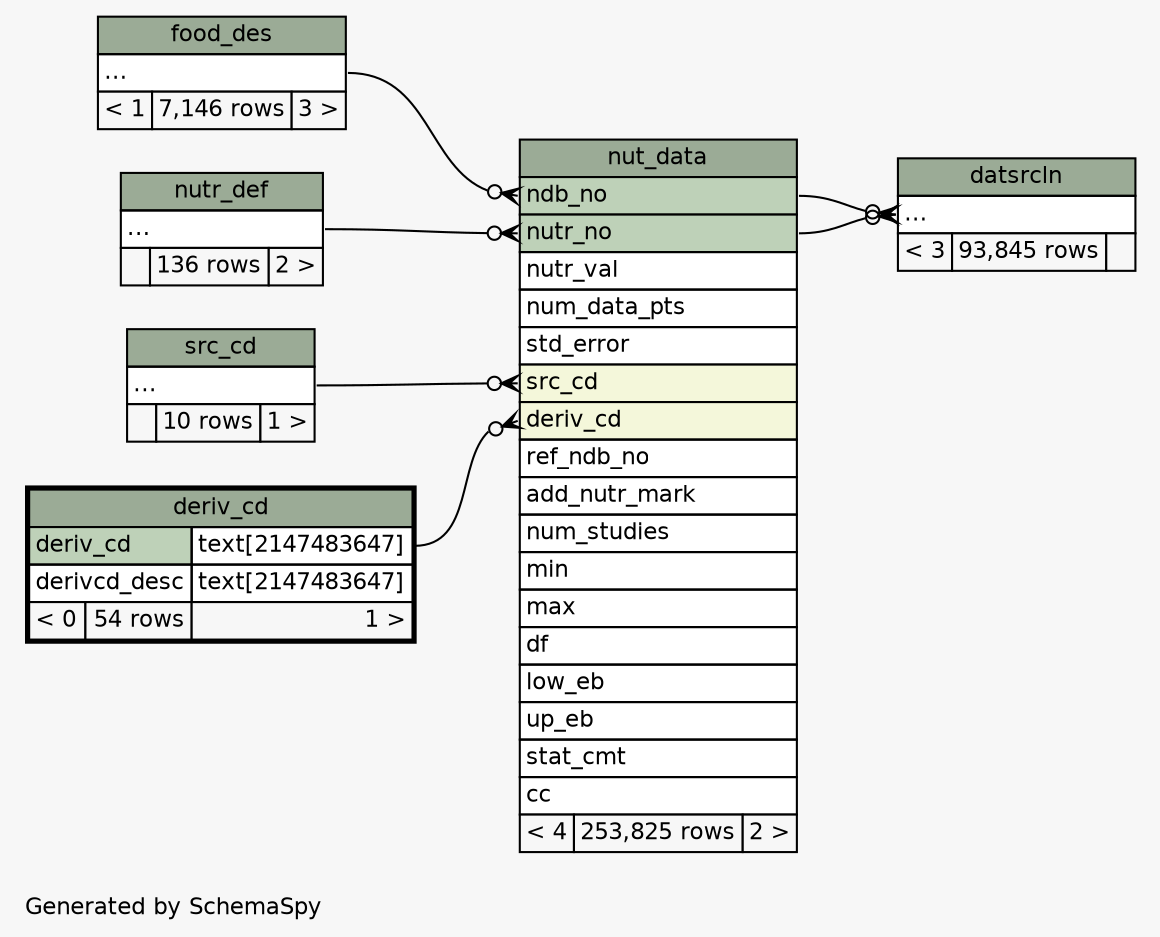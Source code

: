 // dot 2.40.1 on Linux 5.4.0-80-generic
// SchemaSpy rev 590
digraph "twoDegreesRelationshipsDiagram" {
  graph [
    rankdir="RL"
    bgcolor="#f7f7f7"
    label="\nGenerated by SchemaSpy"
    labeljust="l"
    nodesep="0.18"
    ranksep="0.46"
    fontname="Helvetica"
    fontsize="11"
  ];
  node [
    fontname="Helvetica"
    fontsize="11"
    shape="plaintext"
  ];
  edge [
    arrowsize="0.8"
  ];
  "datsrcln":"elipses":w -> "nut_data":"ndb_no":e [arrowhead=none dir=back arrowtail=crowodot];
  "datsrcln":"elipses":w -> "nut_data":"nutr_no":e [arrowhead=none dir=back arrowtail=crowodot];
  "nut_data":"deriv_cd":w -> "deriv_cd":"deriv_cd.type":e [arrowhead=none dir=back arrowtail=crowodot];
  "nut_data":"ndb_no":w -> "food_des":"elipses":e [arrowhead=none dir=back arrowtail=crowodot];
  "nut_data":"nutr_no":w -> "nutr_def":"elipses":e [arrowhead=none dir=back arrowtail=crowodot];
  "nut_data":"src_cd":w -> "src_cd":"elipses":e [arrowhead=none dir=back arrowtail=crowodot];
  "datsrcln" [
    label=<
    <TABLE BORDER="0" CELLBORDER="1" CELLSPACING="0" BGCOLOR="#ffffff">
      <TR><TD COLSPAN="3" BGCOLOR="#9bab96" ALIGN="CENTER">datsrcln</TD></TR>
      <TR><TD PORT="elipses" COLSPAN="3" ALIGN="LEFT">...</TD></TR>
      <TR><TD ALIGN="LEFT" BGCOLOR="#f7f7f7">&lt; 3</TD><TD ALIGN="RIGHT" BGCOLOR="#f7f7f7">93,845 rows</TD><TD ALIGN="RIGHT" BGCOLOR="#f7f7f7">  </TD></TR>
    </TABLE>>
    URL="datsrcln.html"
    tooltip="datsrcln"
  ];
  "deriv_cd" [
    label=<
    <TABLE BORDER="2" CELLBORDER="1" CELLSPACING="0" BGCOLOR="#ffffff">
      <TR><TD COLSPAN="3" BGCOLOR="#9bab96" ALIGN="CENTER">deriv_cd</TD></TR>
      <TR><TD PORT="deriv_cd" COLSPAN="2" BGCOLOR="#bed1b8" ALIGN="LEFT">deriv_cd</TD><TD PORT="deriv_cd.type" ALIGN="LEFT">text[2147483647]</TD></TR>
      <TR><TD PORT="derivcd_desc" COLSPAN="2" ALIGN="LEFT">derivcd_desc</TD><TD PORT="derivcd_desc.type" ALIGN="LEFT">text[2147483647]</TD></TR>
      <TR><TD ALIGN="LEFT" BGCOLOR="#f7f7f7">&lt; 0</TD><TD ALIGN="RIGHT" BGCOLOR="#f7f7f7">54 rows</TD><TD ALIGN="RIGHT" BGCOLOR="#f7f7f7">1 &gt;</TD></TR>
    </TABLE>>
    URL="deriv_cd.html"
    tooltip="deriv_cd"
  ];
  "food_des" [
    label=<
    <TABLE BORDER="0" CELLBORDER="1" CELLSPACING="0" BGCOLOR="#ffffff">
      <TR><TD COLSPAN="3" BGCOLOR="#9bab96" ALIGN="CENTER">food_des</TD></TR>
      <TR><TD PORT="elipses" COLSPAN="3" ALIGN="LEFT">...</TD></TR>
      <TR><TD ALIGN="LEFT" BGCOLOR="#f7f7f7">&lt; 1</TD><TD ALIGN="RIGHT" BGCOLOR="#f7f7f7">7,146 rows</TD><TD ALIGN="RIGHT" BGCOLOR="#f7f7f7">3 &gt;</TD></TR>
    </TABLE>>
    URL="food_des.html"
    tooltip="food_des"
  ];
  "nut_data" [
    label=<
    <TABLE BORDER="0" CELLBORDER="1" CELLSPACING="0" BGCOLOR="#ffffff">
      <TR><TD COLSPAN="3" BGCOLOR="#9bab96" ALIGN="CENTER">nut_data</TD></TR>
      <TR><TD PORT="ndb_no" COLSPAN="3" BGCOLOR="#bed1b8" ALIGN="LEFT">ndb_no</TD></TR>
      <TR><TD PORT="nutr_no" COLSPAN="3" BGCOLOR="#bed1b8" ALIGN="LEFT">nutr_no</TD></TR>
      <TR><TD PORT="nutr_val" COLSPAN="3" ALIGN="LEFT">nutr_val</TD></TR>
      <TR><TD PORT="num_data_pts" COLSPAN="3" ALIGN="LEFT">num_data_pts</TD></TR>
      <TR><TD PORT="std_error" COLSPAN="3" ALIGN="LEFT">std_error</TD></TR>
      <TR><TD PORT="src_cd" COLSPAN="3" BGCOLOR="#f4f7da" ALIGN="LEFT">src_cd</TD></TR>
      <TR><TD PORT="deriv_cd" COLSPAN="3" BGCOLOR="#f4f7da" ALIGN="LEFT">deriv_cd</TD></TR>
      <TR><TD PORT="ref_ndb_no" COLSPAN="3" ALIGN="LEFT">ref_ndb_no</TD></TR>
      <TR><TD PORT="add_nutr_mark" COLSPAN="3" ALIGN="LEFT">add_nutr_mark</TD></TR>
      <TR><TD PORT="num_studies" COLSPAN="3" ALIGN="LEFT">num_studies</TD></TR>
      <TR><TD PORT="min" COLSPAN="3" ALIGN="LEFT">min</TD></TR>
      <TR><TD PORT="max" COLSPAN="3" ALIGN="LEFT">max</TD></TR>
      <TR><TD PORT="df" COLSPAN="3" ALIGN="LEFT">df</TD></TR>
      <TR><TD PORT="low_eb" COLSPAN="3" ALIGN="LEFT">low_eb</TD></TR>
      <TR><TD PORT="up_eb" COLSPAN="3" ALIGN="LEFT">up_eb</TD></TR>
      <TR><TD PORT="stat_cmt" COLSPAN="3" ALIGN="LEFT">stat_cmt</TD></TR>
      <TR><TD PORT="cc" COLSPAN="3" ALIGN="LEFT">cc</TD></TR>
      <TR><TD ALIGN="LEFT" BGCOLOR="#f7f7f7">&lt; 4</TD><TD ALIGN="RIGHT" BGCOLOR="#f7f7f7">253,825 rows</TD><TD ALIGN="RIGHT" BGCOLOR="#f7f7f7">2 &gt;</TD></TR>
    </TABLE>>
    URL="nut_data.html"
    tooltip="nut_data"
  ];
  "nutr_def" [
    label=<
    <TABLE BORDER="0" CELLBORDER="1" CELLSPACING="0" BGCOLOR="#ffffff">
      <TR><TD COLSPAN="3" BGCOLOR="#9bab96" ALIGN="CENTER">nutr_def</TD></TR>
      <TR><TD PORT="elipses" COLSPAN="3" ALIGN="LEFT">...</TD></TR>
      <TR><TD ALIGN="LEFT" BGCOLOR="#f7f7f7">  </TD><TD ALIGN="RIGHT" BGCOLOR="#f7f7f7">136 rows</TD><TD ALIGN="RIGHT" BGCOLOR="#f7f7f7">2 &gt;</TD></TR>
    </TABLE>>
    URL="nutr_def.html"
    tooltip="nutr_def"
  ];
  "src_cd" [
    label=<
    <TABLE BORDER="0" CELLBORDER="1" CELLSPACING="0" BGCOLOR="#ffffff">
      <TR><TD COLSPAN="3" BGCOLOR="#9bab96" ALIGN="CENTER">src_cd</TD></TR>
      <TR><TD PORT="elipses" COLSPAN="3" ALIGN="LEFT">...</TD></TR>
      <TR><TD ALIGN="LEFT" BGCOLOR="#f7f7f7">  </TD><TD ALIGN="RIGHT" BGCOLOR="#f7f7f7">10 rows</TD><TD ALIGN="RIGHT" BGCOLOR="#f7f7f7">1 &gt;</TD></TR>
    </TABLE>>
    URL="src_cd.html"
    tooltip="src_cd"
  ];
}
